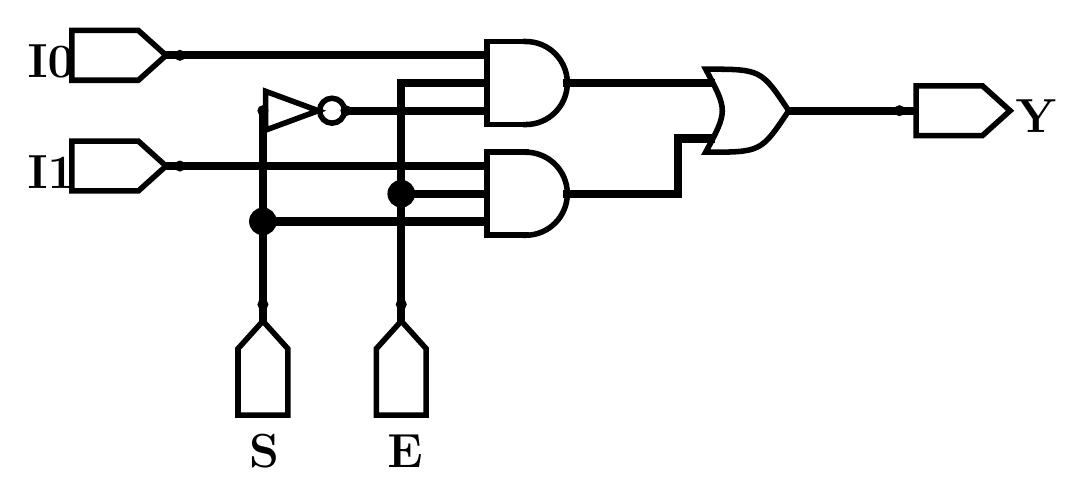 % Important: If latex complains about unicode characters, please use "\usepackage[utf8x]{inputenc}" in your preamble
% You can change the size of the picture by putting it into the construct:
% 1) \resizebox{10cm}{!}{"below picture"} to scale horizontally to 10 cm
% 2) \resizebox{!}{15cm}{"below picture"} to scale vertically to 15 cm
% 3) \resizebox{10cm}{15cm}{"below picture"} a combination of above two
% It is not recomended to use the scale option of the tikzpicture environment.
\begin{tikzpicture}[x=1pt,y=-1pt,line cap=rect]
\def\logisimfontA#1{\fontfamily{cmr}{#1}} % Replaced by logisim, original font was "SansSerif"
\def\logisimfontB#1{\fontfamily{cmtt}{#1}} % Replaced by logisim, original font was "Monospaced"
\definecolor{custcol_0_0_0}{RGB}{0, 0, 0}
\definecolor{custcol_ff_ff_ff}{RGB}{255, 255, 255}
\draw [line width=3.0pt, custcol_0_0_0 ]  (170.0,65.0) -- (140.0,65.0) -- (140.0,105.0) ;
\draw [line width=3.0pt, custcol_0_0_0 ]  (170.0,25.0) -- (140.0,25.0) -- (140.0,65.0) ;
\draw [line width=3.0pt, custcol_0_0_0 ]  (120.0,35.0) -- (170.0,35.0) ;
\draw [line width=3.0pt, custcol_0_0_0 ]  (90.0,35.0) -- (90.0,75.0) -- (170.0,75.0) ;
\draw [line width=3.0pt, custcol_0_0_0 ]  (90.0,75.0) -- (90.0,105.0) ;
\draw [line width=3.0pt, custcol_0_0_0 ]  (280.0,35.0) -- (320.0,35.0) ;
\fill [line width=3.0pt, custcol_0_0_0]  (90.0,75.0) ellipse (5.0 and 5.0 );
\fill [line width=3.0pt, custcol_0_0_0]  (140.0,65.0) ellipse (5.0 and 5.0 );
\draw [line width=3.0pt, custcol_0_0_0 ]  (55.0,15.0) -- (60.0,15.0) -- (170.0,15.0) ;
\draw [line width=2.0pt, custcol_0_0_0 ]  (45.0,24.0) -- (55.0,15.0) -- (45.0,6.0) -- (21.0,6.0) -- (21.0,24.0) -- cycle;

\logisimfontA{\fontsize{16pt}{16pt}\fontseries{bx}\selectfont\node[inner sep=0, outer sep=0, custcol_0_0_0, anchor=base west] at  (5.0,23.0)  {I0};}
\fill [line width=2.0pt, custcol_0_0_0]  (60.0,15.0) ellipse (2.0 and 2.0 );
\draw [line width=3.0pt, custcol_0_0_0 ]  (55.0,55.0) -- (60.0,55.0) -- (170.0,55.0) ;
\draw [line width=2.0pt, custcol_0_0_0 ]  (45.0,64.0) -- (55.0,55.0) -- (45.0,46.0) -- (21.0,46.0) -- (21.0,64.0) -- cycle;

\logisimfontA{\fontsize{16pt}{16pt}\fontseries{bx}\selectfont\node[inner sep=0, outer sep=0, custcol_0_0_0, anchor=base west] at  (5.0,63.0)  {I1};}
\fill [line width=2.0pt, custcol_0_0_0]  (60.0,55.0) ellipse (2.0 and 2.0 );
\draw [line width=3.0pt, custcol_0_0_0 ]  (90.0,111.0) -- (90.0,106.0) ;
\draw [line width=2.0pt, custcol_0_0_0 ]  (99.0,121.0) -- (90.0,111.0) -- (81.0,121.0) -- (81.0,145.0) -- (99.0,145.0) -- cycle;

\logisimfontA{\fontsize{16pt}{16pt}\fontseries{bx}\selectfont\node[inner sep=0, outer sep=0, custcol_0_0_0, anchor=base west] at  (85.0,164.0)  {S};}
\fill [line width=2.0pt, custcol_0_0_0]  (90.0,105.0) ellipse (2.0 and 2.0 );
\draw [line width=3.0pt, custcol_0_0_0 ]  (140.0,111.0) -- (140.0,106.0) ;
\draw [line width=2.0pt, custcol_0_0_0 ]  (149.0,121.0) -- (140.0,111.0) -- (131.0,121.0) -- (131.0,145.0) -- (149.0,145.0) -- cycle;

\logisimfontA{\fontsize{16pt}{16pt}\fontseries{bx}\selectfont\node[inner sep=0, outer sep=0, custcol_0_0_0, anchor=base west] at  (135.0,164.0)  {E};}
\fill [line width=2.0pt, custcol_0_0_0]  (140.0,105.0) ellipse (2.0 and 2.0 );
\draw [line width=3.0pt, custcol_0_0_0 ]  (324.0,35.0) -- (321.0,35.0) ;
\draw [line width=2.0pt, custcol_0_0_0 ]  (350.0,26.0) -- (360.0,35.0) -- (350.0,44.0) -- (326.0,44.0) -- (326.0,26.0) -- cycle;

\logisimfontA{\fontsize{16pt}{16pt}\fontseries{bx}\selectfont\node[inner sep=0, outer sep=0, custcol_0_0_0, anchor=base west] at  (362.0,43.0)  {Y};}
\fill [line width=2.0pt, custcol_0_0_0]  (320.0,35.0) ellipse (2.0 and 2.0 );
\draw [line width=2.0pt, custcol_0_0_0 ]  (110.0,35.0) -- (91.0,28.0) -- (91.0,42.0) -- cycle;
\draw [line width=2.0pt, custcol_0_0_0]  (115.0,35.0) ellipse (4.5 and 4.5 );
\fill [line width=2.0pt, custcol_0_0_0]  (120.0,35.0) ellipse (2.0 and 2.0 );
\fill [line width=2.0pt, custcol_0_0_0]  (90.0,35.0) ellipse (2.0 and 2.0 );
\draw [line width=2.0pt, custcol_0_0_0] (185.0,80.0) arc (90.0:-90.0:15.0 and 15.0 );
\draw [line width=2.0pt, custcol_0_0_0 ]  (185.0,50.0) -- (171.0,50.0) -- (171.0,80.0) -- (185.0,80.0) ;
\draw [line width=2.0pt, custcol_0_0_0] (185.0,40.0) arc (90.0:-90.0:15.0 and 15.0 );
\draw [line width=2.0pt, custcol_0_0_0 ]  (185.0,10.0) -- (171.0,10.0) -- (171.0,40.0) -- (185.0,40.0) ;
\draw [line width=3.0pt, custcol_0_0_0 ]  (200.0,25.0) -- (250.0,25.0) -- (252.0,25.0) ;
\draw [line width=3.0pt, custcol_0_0_0 ]  (200.0,65.0) -- (240.0,65.0) -- (240.0,45.0) -- (250.0,45.0) -- (252.0,45.0) ;
\draw [line width=2.0pt, custcol_0_0_0 ]  (280.0,35.0) .. controls  (270.0,20.0)  ..  (250.0,20.0) .. controls  (258.0,35.0)  ..  (250.0,50.0) .. controls  (270.0,50.0)  ..  (280.0,35.0) -- cycle ;
\end{tikzpicture}

